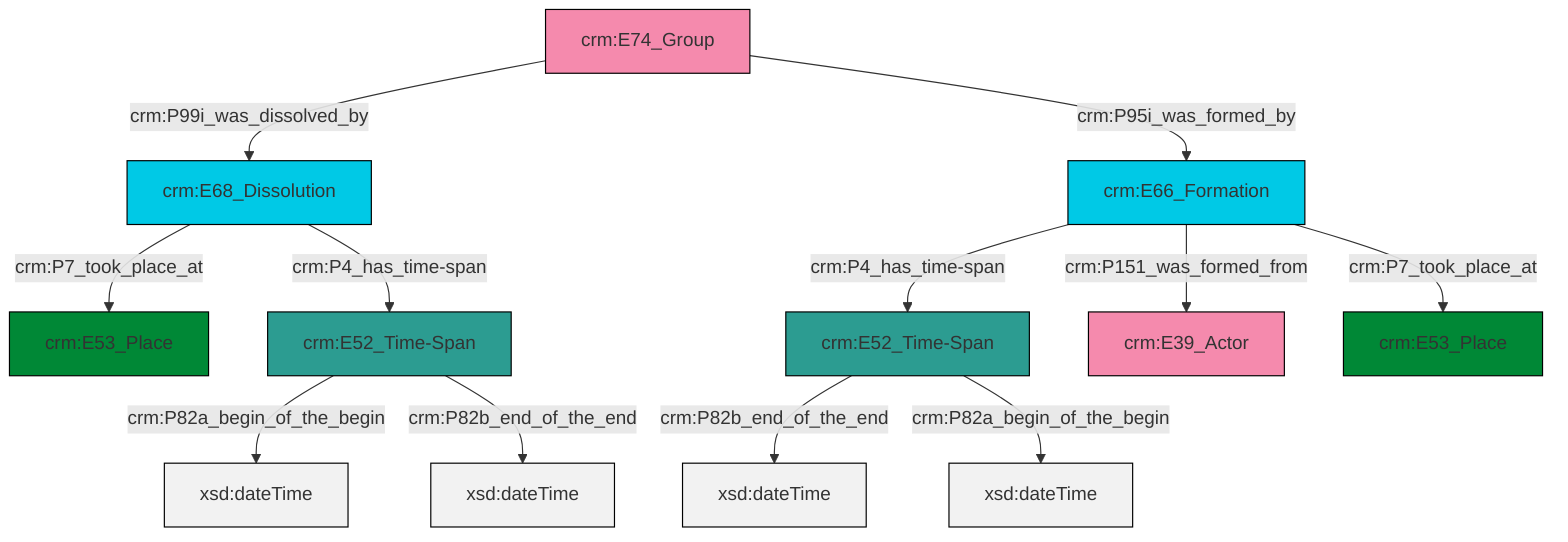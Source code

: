 graph TD
classDef Literal fill:#f2f2f2,stroke:#000000;
classDef CRM_Entity fill:#FFFFFF,stroke:#000000;
classDef Temporal_Entity fill:#00C9E6, stroke:#000000;
classDef Type fill:#E18312, stroke:#000000;
classDef Time-Span fill:#2C9C91, stroke:#000000;
classDef Appellation fill:#FFEB7F, stroke:#000000;
classDef Place fill:#008836, stroke:#000000;
classDef Persistent_Item fill:#B266B2, stroke:#000000;
classDef Conceptual_Object fill:#FFD700, stroke:#000000;
classDef Physical_Thing fill:#D2B48C, stroke:#000000;
classDef Actor fill:#f58aad, stroke:#000000;
classDef PC_Classes fill:#4ce600, stroke:#000000;
classDef Multi fill:#cccccc,stroke:#000000;

2["crm:E52_Time-Span"]:::Time-Span -->|crm:P82b_end_of_the_end| 3[xsd:dateTime]:::Literal
4["crm:E52_Time-Span"]:::Time-Span -->|crm:P82a_begin_of_the_begin| 5[xsd:dateTime]:::Literal
8["crm:E66_Formation"]:::Temporal_Entity -->|crm:P4_has_time-span| 2["crm:E52_Time-Span"]:::Time-Span
10["crm:E74_Group"]:::Actor -->|crm:P99i_was_dissolved_by| 13["crm:E68_Dissolution"]:::Temporal_Entity
13["crm:E68_Dissolution"]:::Temporal_Entity -->|crm:P7_took_place_at| 0["crm:E53_Place"]:::Place
2["crm:E52_Time-Span"]:::Time-Span -->|crm:P82a_begin_of_the_begin| 14[xsd:dateTime]:::Literal
10["crm:E74_Group"]:::Actor -->|crm:P95i_was_formed_by| 8["crm:E66_Formation"]:::Temporal_Entity
8["crm:E66_Formation"]:::Temporal_Entity -->|crm:P7_took_place_at| 17["crm:E53_Place"]:::Place
13["crm:E68_Dissolution"]:::Temporal_Entity -->|crm:P4_has_time-span| 4["crm:E52_Time-Span"]:::Time-Span
4["crm:E52_Time-Span"]:::Time-Span -->|crm:P82b_end_of_the_end| 19[xsd:dateTime]:::Literal
8["crm:E66_Formation"]:::Temporal_Entity -->|crm:P151_was_formed_from| 6["crm:E39_Actor"]:::Actor